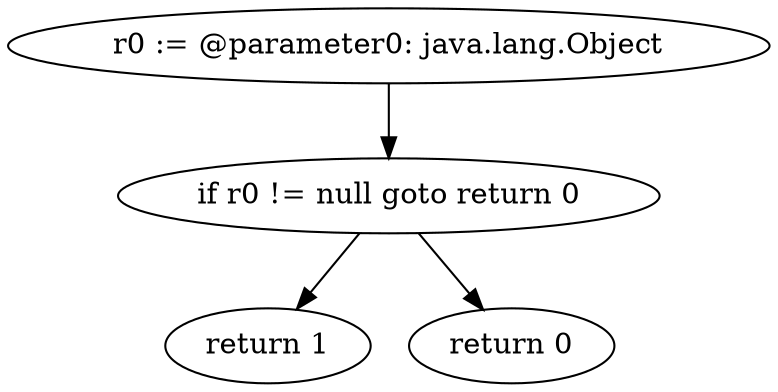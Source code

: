 digraph "unitGraph" {
    "r0 := @parameter0: java.lang.Object"
    "if r0 != null goto return 0"
    "return 1"
    "return 0"
    "r0 := @parameter0: java.lang.Object"->"if r0 != null goto return 0";
    "if r0 != null goto return 0"->"return 1";
    "if r0 != null goto return 0"->"return 0";
}

